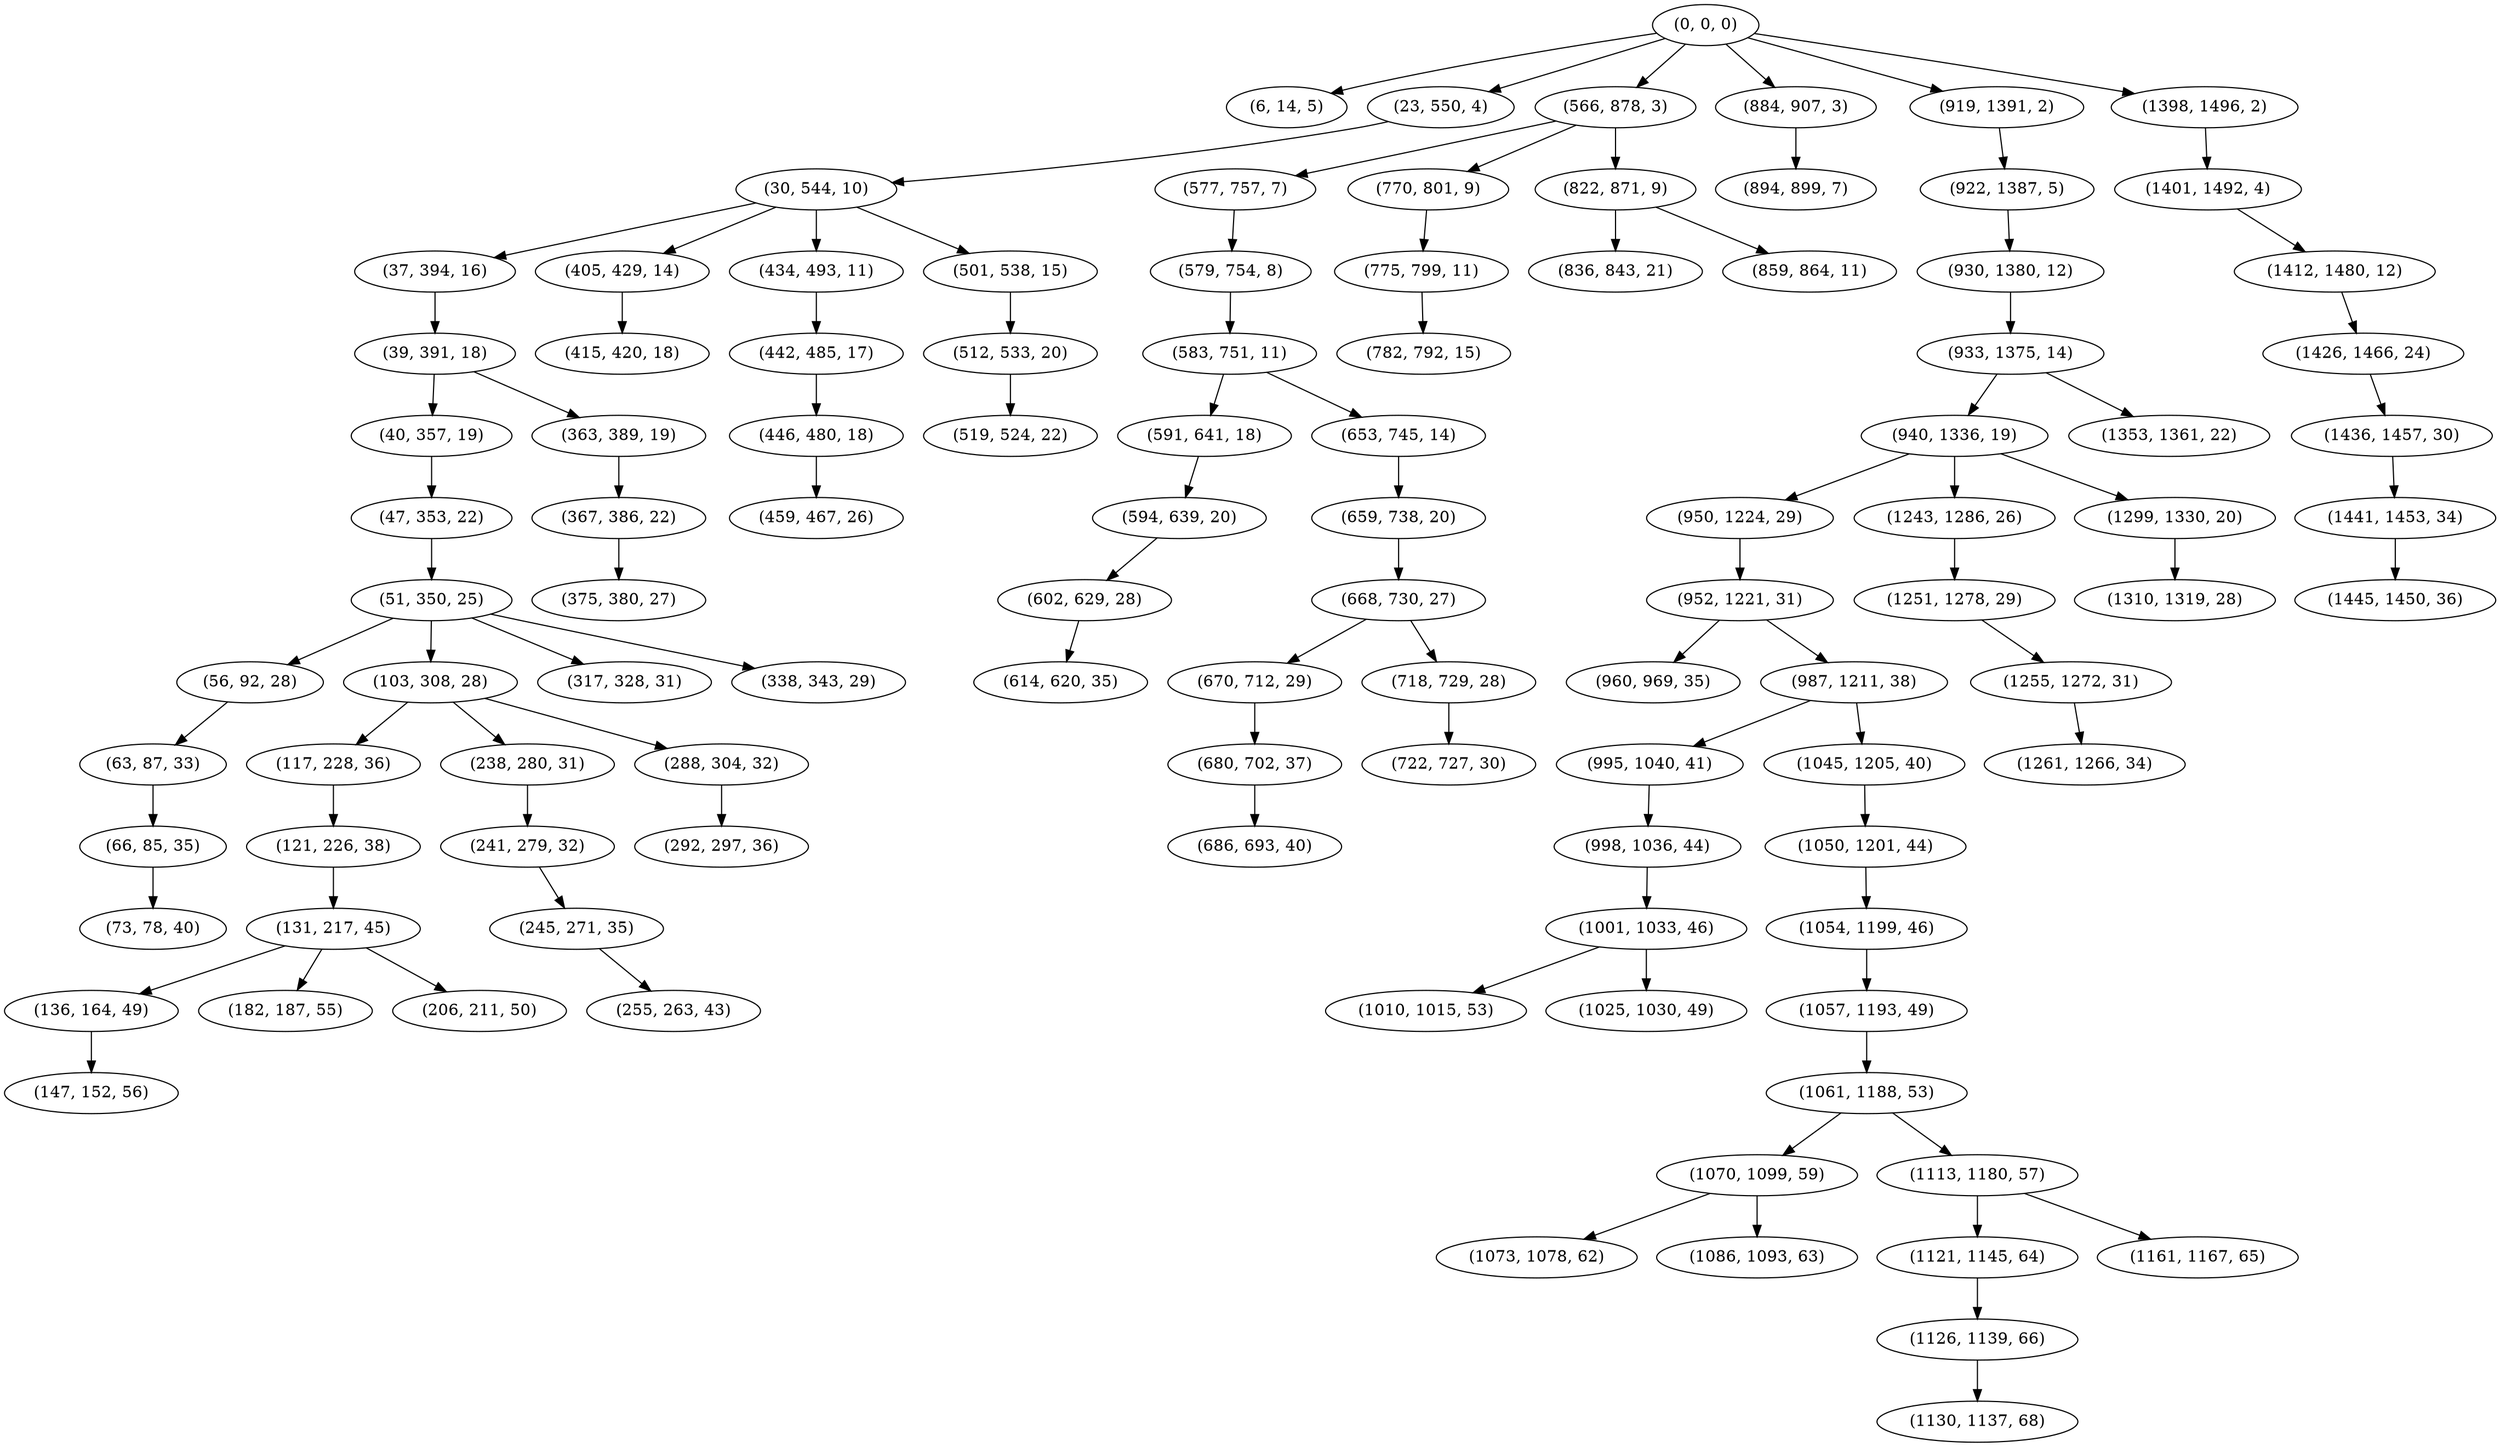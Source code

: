 digraph tree {
    "(0, 0, 0)";
    "(6, 14, 5)";
    "(23, 550, 4)";
    "(30, 544, 10)";
    "(37, 394, 16)";
    "(39, 391, 18)";
    "(40, 357, 19)";
    "(47, 353, 22)";
    "(51, 350, 25)";
    "(56, 92, 28)";
    "(63, 87, 33)";
    "(66, 85, 35)";
    "(73, 78, 40)";
    "(103, 308, 28)";
    "(117, 228, 36)";
    "(121, 226, 38)";
    "(131, 217, 45)";
    "(136, 164, 49)";
    "(147, 152, 56)";
    "(182, 187, 55)";
    "(206, 211, 50)";
    "(238, 280, 31)";
    "(241, 279, 32)";
    "(245, 271, 35)";
    "(255, 263, 43)";
    "(288, 304, 32)";
    "(292, 297, 36)";
    "(317, 328, 31)";
    "(338, 343, 29)";
    "(363, 389, 19)";
    "(367, 386, 22)";
    "(375, 380, 27)";
    "(405, 429, 14)";
    "(415, 420, 18)";
    "(434, 493, 11)";
    "(442, 485, 17)";
    "(446, 480, 18)";
    "(459, 467, 26)";
    "(501, 538, 15)";
    "(512, 533, 20)";
    "(519, 524, 22)";
    "(566, 878, 3)";
    "(577, 757, 7)";
    "(579, 754, 8)";
    "(583, 751, 11)";
    "(591, 641, 18)";
    "(594, 639, 20)";
    "(602, 629, 28)";
    "(614, 620, 35)";
    "(653, 745, 14)";
    "(659, 738, 20)";
    "(668, 730, 27)";
    "(670, 712, 29)";
    "(680, 702, 37)";
    "(686, 693, 40)";
    "(718, 729, 28)";
    "(722, 727, 30)";
    "(770, 801, 9)";
    "(775, 799, 11)";
    "(782, 792, 15)";
    "(822, 871, 9)";
    "(836, 843, 21)";
    "(859, 864, 11)";
    "(884, 907, 3)";
    "(894, 899, 7)";
    "(919, 1391, 2)";
    "(922, 1387, 5)";
    "(930, 1380, 12)";
    "(933, 1375, 14)";
    "(940, 1336, 19)";
    "(950, 1224, 29)";
    "(952, 1221, 31)";
    "(960, 969, 35)";
    "(987, 1211, 38)";
    "(995, 1040, 41)";
    "(998, 1036, 44)";
    "(1001, 1033, 46)";
    "(1010, 1015, 53)";
    "(1025, 1030, 49)";
    "(1045, 1205, 40)";
    "(1050, 1201, 44)";
    "(1054, 1199, 46)";
    "(1057, 1193, 49)";
    "(1061, 1188, 53)";
    "(1070, 1099, 59)";
    "(1073, 1078, 62)";
    "(1086, 1093, 63)";
    "(1113, 1180, 57)";
    "(1121, 1145, 64)";
    "(1126, 1139, 66)";
    "(1130, 1137, 68)";
    "(1161, 1167, 65)";
    "(1243, 1286, 26)";
    "(1251, 1278, 29)";
    "(1255, 1272, 31)";
    "(1261, 1266, 34)";
    "(1299, 1330, 20)";
    "(1310, 1319, 28)";
    "(1353, 1361, 22)";
    "(1398, 1496, 2)";
    "(1401, 1492, 4)";
    "(1412, 1480, 12)";
    "(1426, 1466, 24)";
    "(1436, 1457, 30)";
    "(1441, 1453, 34)";
    "(1445, 1450, 36)";
    "(0, 0, 0)" -> "(6, 14, 5)";
    "(0, 0, 0)" -> "(23, 550, 4)";
    "(0, 0, 0)" -> "(566, 878, 3)";
    "(0, 0, 0)" -> "(884, 907, 3)";
    "(0, 0, 0)" -> "(919, 1391, 2)";
    "(0, 0, 0)" -> "(1398, 1496, 2)";
    "(23, 550, 4)" -> "(30, 544, 10)";
    "(30, 544, 10)" -> "(37, 394, 16)";
    "(30, 544, 10)" -> "(405, 429, 14)";
    "(30, 544, 10)" -> "(434, 493, 11)";
    "(30, 544, 10)" -> "(501, 538, 15)";
    "(37, 394, 16)" -> "(39, 391, 18)";
    "(39, 391, 18)" -> "(40, 357, 19)";
    "(39, 391, 18)" -> "(363, 389, 19)";
    "(40, 357, 19)" -> "(47, 353, 22)";
    "(47, 353, 22)" -> "(51, 350, 25)";
    "(51, 350, 25)" -> "(56, 92, 28)";
    "(51, 350, 25)" -> "(103, 308, 28)";
    "(51, 350, 25)" -> "(317, 328, 31)";
    "(51, 350, 25)" -> "(338, 343, 29)";
    "(56, 92, 28)" -> "(63, 87, 33)";
    "(63, 87, 33)" -> "(66, 85, 35)";
    "(66, 85, 35)" -> "(73, 78, 40)";
    "(103, 308, 28)" -> "(117, 228, 36)";
    "(103, 308, 28)" -> "(238, 280, 31)";
    "(103, 308, 28)" -> "(288, 304, 32)";
    "(117, 228, 36)" -> "(121, 226, 38)";
    "(121, 226, 38)" -> "(131, 217, 45)";
    "(131, 217, 45)" -> "(136, 164, 49)";
    "(131, 217, 45)" -> "(182, 187, 55)";
    "(131, 217, 45)" -> "(206, 211, 50)";
    "(136, 164, 49)" -> "(147, 152, 56)";
    "(238, 280, 31)" -> "(241, 279, 32)";
    "(241, 279, 32)" -> "(245, 271, 35)";
    "(245, 271, 35)" -> "(255, 263, 43)";
    "(288, 304, 32)" -> "(292, 297, 36)";
    "(363, 389, 19)" -> "(367, 386, 22)";
    "(367, 386, 22)" -> "(375, 380, 27)";
    "(405, 429, 14)" -> "(415, 420, 18)";
    "(434, 493, 11)" -> "(442, 485, 17)";
    "(442, 485, 17)" -> "(446, 480, 18)";
    "(446, 480, 18)" -> "(459, 467, 26)";
    "(501, 538, 15)" -> "(512, 533, 20)";
    "(512, 533, 20)" -> "(519, 524, 22)";
    "(566, 878, 3)" -> "(577, 757, 7)";
    "(566, 878, 3)" -> "(770, 801, 9)";
    "(566, 878, 3)" -> "(822, 871, 9)";
    "(577, 757, 7)" -> "(579, 754, 8)";
    "(579, 754, 8)" -> "(583, 751, 11)";
    "(583, 751, 11)" -> "(591, 641, 18)";
    "(583, 751, 11)" -> "(653, 745, 14)";
    "(591, 641, 18)" -> "(594, 639, 20)";
    "(594, 639, 20)" -> "(602, 629, 28)";
    "(602, 629, 28)" -> "(614, 620, 35)";
    "(653, 745, 14)" -> "(659, 738, 20)";
    "(659, 738, 20)" -> "(668, 730, 27)";
    "(668, 730, 27)" -> "(670, 712, 29)";
    "(668, 730, 27)" -> "(718, 729, 28)";
    "(670, 712, 29)" -> "(680, 702, 37)";
    "(680, 702, 37)" -> "(686, 693, 40)";
    "(718, 729, 28)" -> "(722, 727, 30)";
    "(770, 801, 9)" -> "(775, 799, 11)";
    "(775, 799, 11)" -> "(782, 792, 15)";
    "(822, 871, 9)" -> "(836, 843, 21)";
    "(822, 871, 9)" -> "(859, 864, 11)";
    "(884, 907, 3)" -> "(894, 899, 7)";
    "(919, 1391, 2)" -> "(922, 1387, 5)";
    "(922, 1387, 5)" -> "(930, 1380, 12)";
    "(930, 1380, 12)" -> "(933, 1375, 14)";
    "(933, 1375, 14)" -> "(940, 1336, 19)";
    "(933, 1375, 14)" -> "(1353, 1361, 22)";
    "(940, 1336, 19)" -> "(950, 1224, 29)";
    "(940, 1336, 19)" -> "(1243, 1286, 26)";
    "(940, 1336, 19)" -> "(1299, 1330, 20)";
    "(950, 1224, 29)" -> "(952, 1221, 31)";
    "(952, 1221, 31)" -> "(960, 969, 35)";
    "(952, 1221, 31)" -> "(987, 1211, 38)";
    "(987, 1211, 38)" -> "(995, 1040, 41)";
    "(987, 1211, 38)" -> "(1045, 1205, 40)";
    "(995, 1040, 41)" -> "(998, 1036, 44)";
    "(998, 1036, 44)" -> "(1001, 1033, 46)";
    "(1001, 1033, 46)" -> "(1010, 1015, 53)";
    "(1001, 1033, 46)" -> "(1025, 1030, 49)";
    "(1045, 1205, 40)" -> "(1050, 1201, 44)";
    "(1050, 1201, 44)" -> "(1054, 1199, 46)";
    "(1054, 1199, 46)" -> "(1057, 1193, 49)";
    "(1057, 1193, 49)" -> "(1061, 1188, 53)";
    "(1061, 1188, 53)" -> "(1070, 1099, 59)";
    "(1061, 1188, 53)" -> "(1113, 1180, 57)";
    "(1070, 1099, 59)" -> "(1073, 1078, 62)";
    "(1070, 1099, 59)" -> "(1086, 1093, 63)";
    "(1113, 1180, 57)" -> "(1121, 1145, 64)";
    "(1113, 1180, 57)" -> "(1161, 1167, 65)";
    "(1121, 1145, 64)" -> "(1126, 1139, 66)";
    "(1126, 1139, 66)" -> "(1130, 1137, 68)";
    "(1243, 1286, 26)" -> "(1251, 1278, 29)";
    "(1251, 1278, 29)" -> "(1255, 1272, 31)";
    "(1255, 1272, 31)" -> "(1261, 1266, 34)";
    "(1299, 1330, 20)" -> "(1310, 1319, 28)";
    "(1398, 1496, 2)" -> "(1401, 1492, 4)";
    "(1401, 1492, 4)" -> "(1412, 1480, 12)";
    "(1412, 1480, 12)" -> "(1426, 1466, 24)";
    "(1426, 1466, 24)" -> "(1436, 1457, 30)";
    "(1436, 1457, 30)" -> "(1441, 1453, 34)";
    "(1441, 1453, 34)" -> "(1445, 1450, 36)";
}
